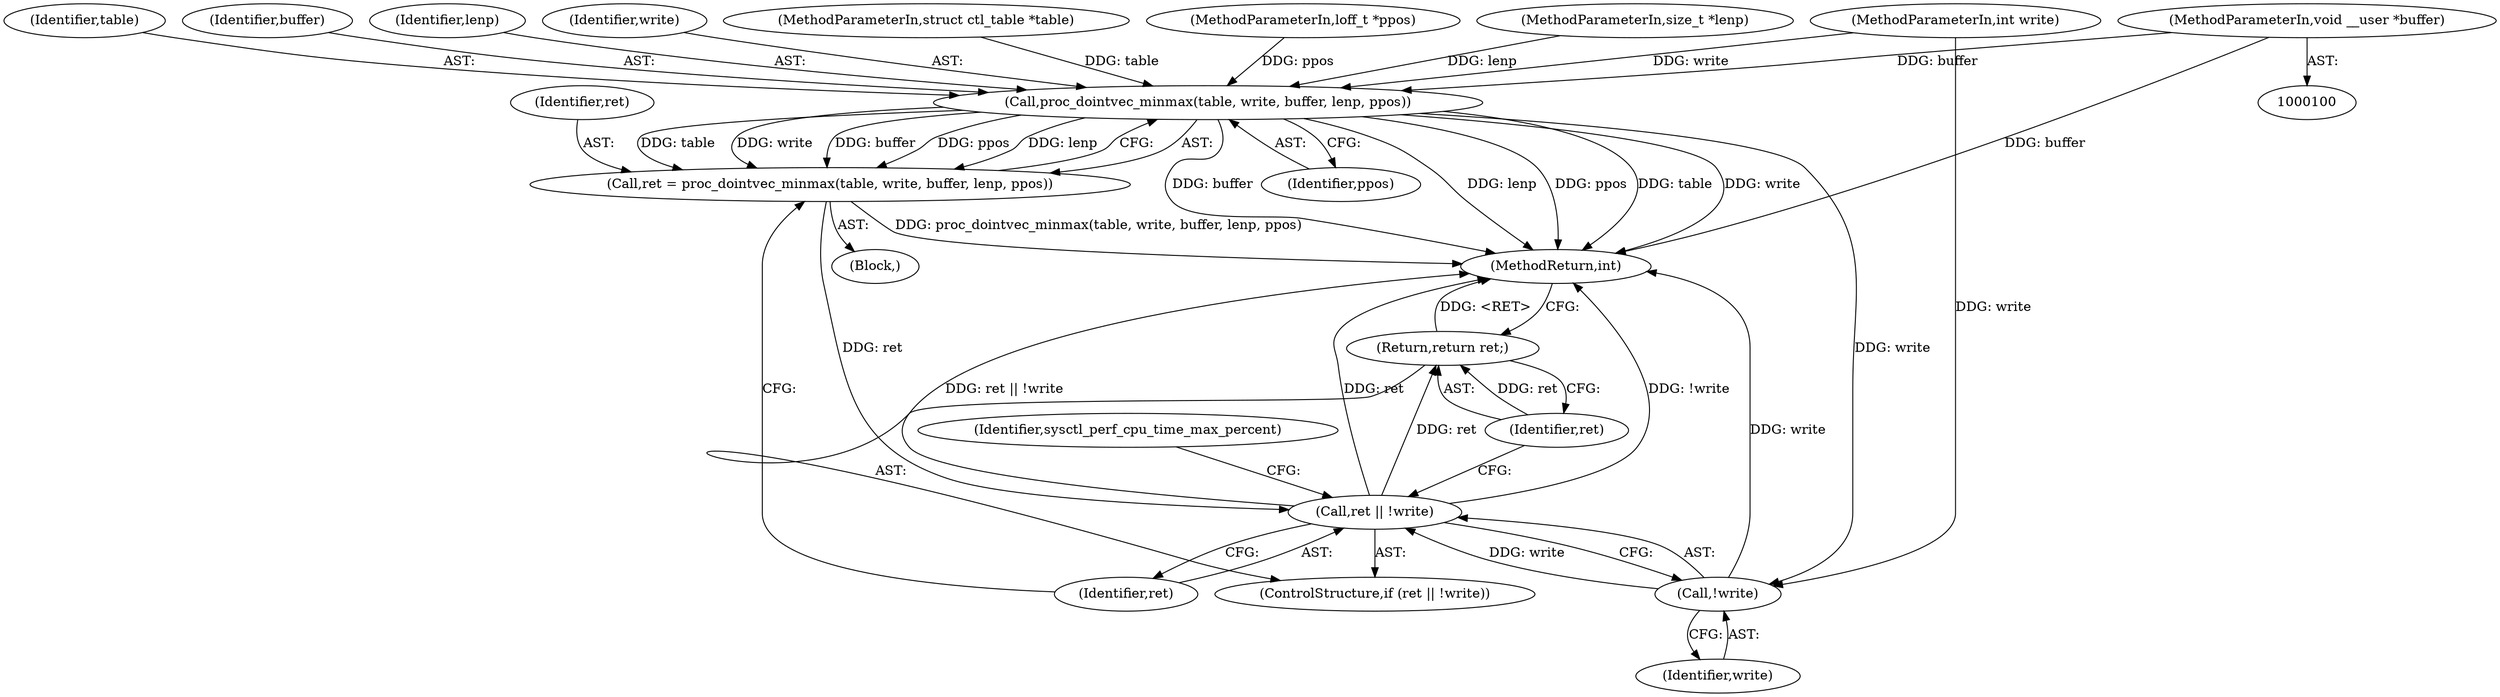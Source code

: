 digraph "0_linux_1572e45a924f254d9570093abde46430c3172e3d@pointer" {
"1000103" [label="(MethodParameterIn,void __user *buffer)"];
"1000110" [label="(Call,proc_dointvec_minmax(table, write, buffer, lenp, ppos))"];
"1000108" [label="(Call,ret = proc_dointvec_minmax(table, write, buffer, lenp, ppos))"];
"1000117" [label="(Call,ret || !write)"];
"1000121" [label="(Return,return ret;)"];
"1000119" [label="(Call,!write)"];
"1000118" [label="(Identifier,ret)"];
"1000111" [label="(Identifier,table)"];
"1000113" [label="(Identifier,buffer)"];
"1000119" [label="(Call,!write)"];
"1000114" [label="(Identifier,lenp)"];
"1000106" [label="(Block,)"];
"1000105" [label="(MethodParameterIn,loff_t *ppos)"];
"1000120" [label="(Identifier,write)"];
"1000103" [label="(MethodParameterIn,void __user *buffer)"];
"1000108" [label="(Call,ret = proc_dointvec_minmax(table, write, buffer, lenp, ppos))"];
"1000122" [label="(Identifier,ret)"];
"1000115" [label="(Identifier,ppos)"];
"1000140" [label="(MethodReturn,int)"];
"1000104" [label="(MethodParameterIn,size_t *lenp)"];
"1000102" [label="(MethodParameterIn,int write)"];
"1000126" [label="(Identifier,sysctl_perf_cpu_time_max_percent)"];
"1000117" [label="(Call,ret || !write)"];
"1000110" [label="(Call,proc_dointvec_minmax(table, write, buffer, lenp, ppos))"];
"1000116" [label="(ControlStructure,if (ret || !write))"];
"1000109" [label="(Identifier,ret)"];
"1000112" [label="(Identifier,write)"];
"1000121" [label="(Return,return ret;)"];
"1000101" [label="(MethodParameterIn,struct ctl_table *table)"];
"1000103" -> "1000100"  [label="AST: "];
"1000103" -> "1000140"  [label="DDG: buffer"];
"1000103" -> "1000110"  [label="DDG: buffer"];
"1000110" -> "1000108"  [label="AST: "];
"1000110" -> "1000115"  [label="CFG: "];
"1000111" -> "1000110"  [label="AST: "];
"1000112" -> "1000110"  [label="AST: "];
"1000113" -> "1000110"  [label="AST: "];
"1000114" -> "1000110"  [label="AST: "];
"1000115" -> "1000110"  [label="AST: "];
"1000108" -> "1000110"  [label="CFG: "];
"1000110" -> "1000140"  [label="DDG: lenp"];
"1000110" -> "1000140"  [label="DDG: ppos"];
"1000110" -> "1000140"  [label="DDG: table"];
"1000110" -> "1000140"  [label="DDG: write"];
"1000110" -> "1000140"  [label="DDG: buffer"];
"1000110" -> "1000108"  [label="DDG: table"];
"1000110" -> "1000108"  [label="DDG: write"];
"1000110" -> "1000108"  [label="DDG: buffer"];
"1000110" -> "1000108"  [label="DDG: ppos"];
"1000110" -> "1000108"  [label="DDG: lenp"];
"1000101" -> "1000110"  [label="DDG: table"];
"1000102" -> "1000110"  [label="DDG: write"];
"1000104" -> "1000110"  [label="DDG: lenp"];
"1000105" -> "1000110"  [label="DDG: ppos"];
"1000110" -> "1000119"  [label="DDG: write"];
"1000108" -> "1000106"  [label="AST: "];
"1000109" -> "1000108"  [label="AST: "];
"1000118" -> "1000108"  [label="CFG: "];
"1000108" -> "1000140"  [label="DDG: proc_dointvec_minmax(table, write, buffer, lenp, ppos)"];
"1000108" -> "1000117"  [label="DDG: ret"];
"1000117" -> "1000116"  [label="AST: "];
"1000117" -> "1000118"  [label="CFG: "];
"1000117" -> "1000119"  [label="CFG: "];
"1000118" -> "1000117"  [label="AST: "];
"1000119" -> "1000117"  [label="AST: "];
"1000122" -> "1000117"  [label="CFG: "];
"1000126" -> "1000117"  [label="CFG: "];
"1000117" -> "1000140"  [label="DDG: ret || !write"];
"1000117" -> "1000140"  [label="DDG: ret"];
"1000117" -> "1000140"  [label="DDG: !write"];
"1000119" -> "1000117"  [label="DDG: write"];
"1000117" -> "1000121"  [label="DDG: ret"];
"1000121" -> "1000116"  [label="AST: "];
"1000121" -> "1000122"  [label="CFG: "];
"1000122" -> "1000121"  [label="AST: "];
"1000140" -> "1000121"  [label="CFG: "];
"1000121" -> "1000140"  [label="DDG: <RET>"];
"1000122" -> "1000121"  [label="DDG: ret"];
"1000119" -> "1000120"  [label="CFG: "];
"1000120" -> "1000119"  [label="AST: "];
"1000119" -> "1000140"  [label="DDG: write"];
"1000102" -> "1000119"  [label="DDG: write"];
}
